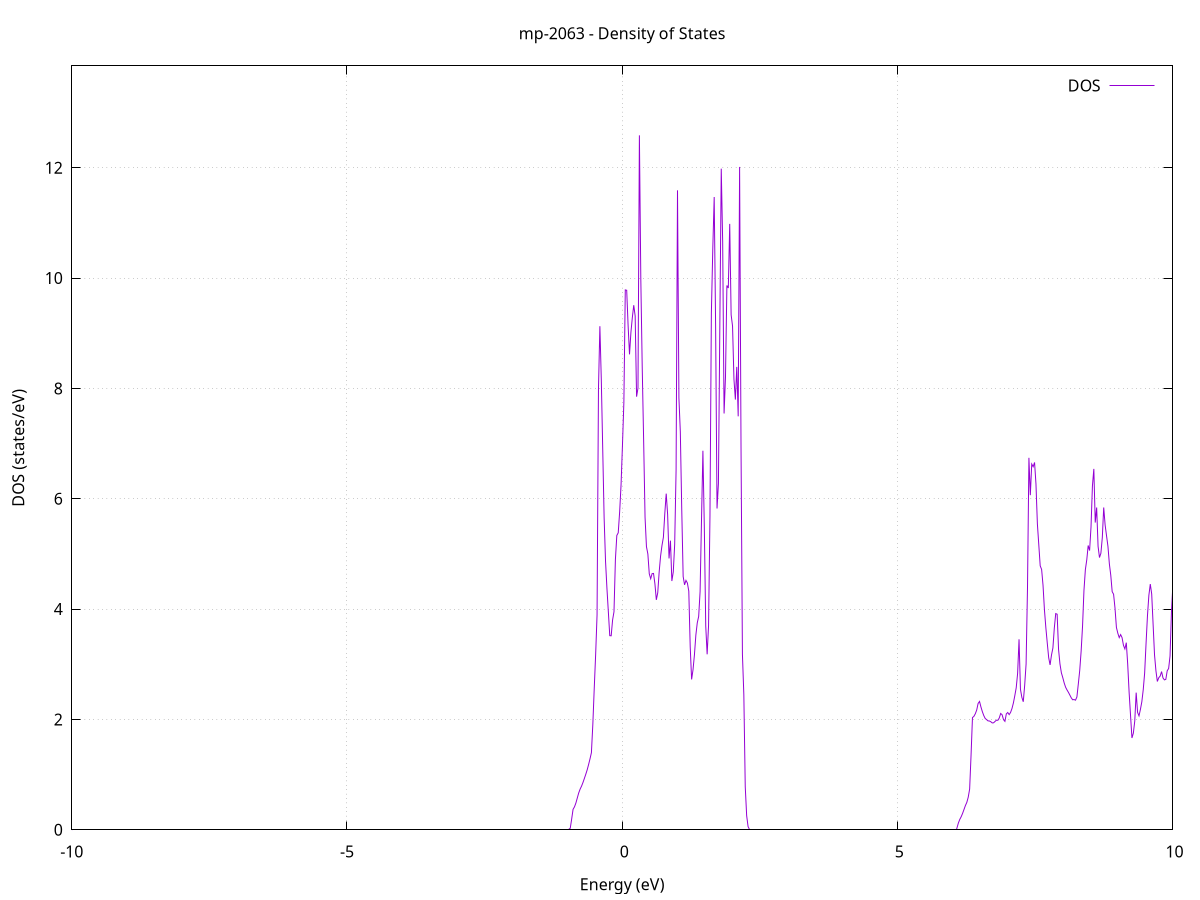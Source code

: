 set title 'mp-2063 - Density of States'
set xlabel 'Energy (eV)'
set ylabel 'DOS (states/eV)'
set grid
set xrange [-10:10]
set yrange [0:13.847]
set xzeroaxis lt -1
set terminal png size 800,600
set output 'mp-2063_dos_gnuplot.png'
plot '-' using 1:2 with lines title 'DOS'
-33.766500 0.000000
-33.740800 0.000000
-33.715200 0.000000
-33.689500 0.000000
-33.663900 0.000000
-33.638300 0.000000
-33.612600 0.000000
-33.587000 0.000000
-33.561300 0.000000
-33.535700 0.000000
-33.510000 0.000000
-33.484400 0.000000
-33.458800 0.000000
-33.433100 0.000000
-33.407500 0.000000
-33.381800 0.000000
-33.356200 0.000000
-33.330500 0.000000
-33.304900 0.000000
-33.279200 0.000000
-33.253600 0.000000
-33.228000 0.000000
-33.202300 0.000000
-33.176700 0.000000
-33.151000 0.000000
-33.125400 0.000000
-33.099700 0.000000
-33.074100 0.000000
-33.048500 0.000000
-33.022800 0.000000
-32.997200 0.000000
-32.971500 0.000000
-32.945900 0.000000
-32.920200 0.000000
-32.894600 0.000000
-32.869000 0.000000
-32.843300 0.000000
-32.817700 0.000000
-32.792000 0.000000
-32.766400 0.000000
-32.740700 0.000000
-32.715100 0.000000
-32.689500 0.000000
-32.663800 0.000000
-32.638200 0.000000
-32.612500 0.000000
-32.586900 0.000000
-32.561200 0.000000
-32.535600 0.000000
-32.509900 0.000000
-32.484300 0.000000
-32.458700 0.000000
-32.433000 0.000000
-32.407400 0.000000
-32.381700 0.000000
-32.356100 0.000000
-32.330400 0.000000
-32.304800 0.000000
-32.279200 0.000000
-32.253500 0.000000
-32.227900 0.000000
-32.202200 0.000000
-32.176600 0.000000
-32.150900 0.000000
-32.125300 0.000000
-32.099700 0.000000
-32.074000 0.000000
-32.048400 0.000000
-32.022700 0.000000
-31.997100 0.000000
-31.971400 0.000000
-31.945800 0.000000
-31.920200 0.000000
-31.894500 0.000000
-31.868900 0.000000
-31.843200 0.000000
-31.817600 0.000000
-31.791900 0.000000
-31.766300 0.000000
-31.740600 0.000000
-31.715000 0.000000
-31.689400 0.000000
-31.663700 0.000000
-31.638100 0.000000
-31.612400 0.000000
-31.586800 0.000000
-31.561100 0.000000
-31.535500 0.000000
-31.509900 0.000000
-31.484200 0.000000
-31.458600 0.000000
-31.432900 0.486900
-31.407300 4.851300
-31.381600 8.681900
-31.356000 11.823900
-31.330400 21.003500
-31.304700 44.644800
-31.279100 69.519200
-31.253400 0.000000
-31.227800 0.000000
-31.202100 0.000000
-31.176500 0.000000
-31.150900 0.000000
-31.125200 0.000000
-31.099600 0.000000
-31.073900 0.000000
-31.048300 0.000000
-31.022600 0.000000
-30.997000 0.000000
-30.971300 0.000000
-30.945700 0.000000
-30.920100 0.000000
-30.894400 0.000000
-30.868800 0.000000
-30.843100 0.000000
-30.817500 0.000000
-30.791800 0.000000
-30.766200 0.000000
-30.740600 0.000000
-30.714900 0.000000
-30.689300 0.000000
-30.663600 0.000000
-30.638000 0.000000
-30.612300 0.000000
-30.586700 0.000000
-30.561100 0.000000
-30.535400 0.000000
-30.509800 0.000000
-30.484100 0.000000
-30.458500 0.000000
-30.432800 0.000000
-30.407200 0.000000
-30.381600 0.000000
-30.355900 0.000000
-30.330300 0.000000
-30.304600 0.000000
-30.279000 0.000000
-30.253300 0.000000
-30.227700 0.000000
-30.202000 0.000000
-30.176400 0.000000
-30.150800 0.000000
-30.125100 0.000000
-30.099500 0.000000
-30.073800 0.000000
-30.048200 0.000000
-30.022500 0.000000
-29.996900 0.000000
-29.971300 0.000000
-29.945600 0.000000
-29.920000 0.000000
-29.894300 0.000000
-29.868700 0.000000
-29.843000 0.000000
-29.817400 0.000000
-29.791800 0.000000
-29.766100 0.000000
-29.740500 0.000000
-29.714800 0.000000
-29.689200 0.000000
-29.663500 0.000000
-29.637900 0.000000
-29.612300 0.000000
-29.586600 0.000000
-29.561000 0.000000
-29.535300 0.000000
-29.509700 0.000000
-29.484000 0.000000
-29.458400 0.000000
-29.432700 0.000000
-29.407100 0.000000
-29.381500 0.000000
-29.355800 0.000000
-29.330200 0.000000
-29.304500 0.000000
-29.278900 0.000000
-29.253200 0.000000
-29.227600 0.000000
-29.202000 0.000000
-29.176300 0.000000
-29.150700 0.000000
-29.125000 0.000000
-29.099400 0.000000
-29.073700 0.000000
-29.048100 0.000000
-29.022500 0.000000
-28.996800 0.000000
-28.971200 0.000000
-28.945500 0.000000
-28.919900 0.000000
-28.894200 0.000000
-28.868600 0.000000
-28.843000 0.000000
-28.817300 0.000000
-28.791700 0.000000
-28.766000 0.000000
-28.740400 0.000000
-28.714700 0.000000
-28.689100 0.000000
-28.663400 0.000000
-28.637800 0.000000
-28.612200 0.000000
-28.586500 0.000000
-28.560900 0.000000
-28.535200 0.000000
-28.509600 0.000000
-28.483900 0.000000
-28.458300 0.000000
-28.432700 0.000000
-28.407000 0.000000
-28.381400 0.000000
-28.355700 0.000000
-28.330100 0.000000
-28.304400 0.000000
-28.278800 0.000000
-28.253200 0.000000
-28.227500 0.000000
-28.201900 0.000000
-28.176200 0.000000
-28.150600 0.000000
-28.124900 0.000000
-28.099300 0.000000
-28.073700 0.000000
-28.048000 0.000000
-28.022400 0.000000
-27.996700 0.000000
-27.971100 0.000000
-27.945400 0.000000
-27.919800 0.000000
-27.894100 0.000000
-27.868500 0.000000
-27.842900 0.000000
-27.817200 0.000000
-27.791600 0.000000
-27.765900 0.000000
-27.740300 0.000000
-27.714600 0.000000
-27.689000 0.000000
-27.663400 0.000000
-27.637700 0.000000
-27.612100 0.000000
-27.586400 0.000000
-27.560800 0.000000
-27.535100 0.000000
-27.509500 0.000000
-27.483900 0.000000
-27.458200 0.000000
-27.432600 0.000000
-27.406900 0.000000
-27.381300 0.000000
-27.355600 0.000000
-27.330000 0.000000
-27.304400 0.000000
-27.278700 0.000000
-27.253100 0.000000
-27.227400 0.000000
-27.201800 0.000000
-27.176100 0.000000
-27.150500 0.000000
-27.124800 0.000000
-27.099200 0.000000
-27.073600 0.000000
-27.047900 0.000000
-27.022300 0.000000
-26.996600 0.000000
-26.971000 0.000000
-26.945300 0.000000
-26.919700 0.000000
-26.894100 0.000000
-26.868400 0.000000
-26.842800 0.000000
-26.817100 0.000000
-26.791500 0.000000
-26.765800 0.000000
-26.740200 0.000000
-26.714600 0.000000
-26.688900 0.000000
-26.663300 0.000000
-26.637600 0.000000
-26.612000 0.000000
-26.586300 0.000000
-26.560700 0.000000
-26.535100 0.000000
-26.509400 0.000000
-26.483800 0.000000
-26.458100 0.000000
-26.432500 0.000000
-26.406800 0.000000
-26.381200 0.000000
-26.355500 0.000000
-26.329900 0.000000
-26.304300 0.000000
-26.278600 0.000000
-26.253000 0.000000
-26.227300 0.000000
-26.201700 0.000000
-26.176000 0.000000
-26.150400 0.000000
-26.124800 0.000000
-26.099100 0.000000
-26.073500 0.000000
-26.047800 0.000000
-26.022200 0.000000
-25.996500 0.000000
-25.970900 0.000000
-25.945300 0.000000
-25.919600 0.000000
-25.894000 0.000000
-25.868300 0.000000
-25.842700 0.000000
-25.817000 0.000000
-25.791400 0.000000
-25.765800 0.000000
-25.740100 0.000000
-25.714500 0.000000
-25.688800 0.000000
-25.663200 0.000000
-25.637500 0.000000
-25.611900 0.000000
-25.586200 0.000000
-25.560600 0.000000
-25.535000 0.000000
-25.509300 0.000000
-25.483700 0.000000
-25.458000 0.000000
-25.432400 0.000000
-25.406700 0.000000
-25.381100 0.000000
-25.355500 0.000000
-25.329800 0.000000
-25.304200 0.000000
-25.278500 0.000000
-25.252900 0.000000
-25.227200 0.000000
-25.201600 0.000000
-25.176000 0.000000
-25.150300 0.000000
-25.124700 0.000000
-25.099000 0.000000
-25.073400 0.000000
-25.047700 0.000000
-25.022100 0.000000
-24.996500 0.000000
-24.970800 0.000000
-24.945200 0.000000
-24.919500 0.000000
-24.893900 0.000000
-24.868200 0.000000
-24.842600 0.000000
-24.816900 0.000000
-24.791300 0.000000
-24.765700 0.000000
-24.740000 0.000000
-24.714400 0.000000
-24.688700 0.000000
-24.663100 0.000000
-24.637400 0.000000
-24.611800 0.000000
-24.586200 0.000000
-24.560500 0.000000
-24.534900 0.000000
-24.509200 0.000000
-24.483600 0.000000
-24.457900 0.000000
-24.432300 0.000000
-24.406700 0.000000
-24.381000 0.000000
-24.355400 0.000000
-24.329700 0.000000
-24.304100 0.000000
-24.278400 0.000000
-24.252800 0.000000
-24.227200 0.000000
-24.201500 0.000000
-24.175900 0.000000
-24.150200 0.000000
-24.124600 0.000000
-24.098900 0.000000
-24.073300 0.000000
-24.047600 0.000000
-24.022000 0.000000
-23.996400 0.000000
-23.970700 0.000000
-23.945100 0.000000
-23.919400 0.000000
-23.893800 0.000000
-23.868100 0.000000
-23.842500 0.000000
-23.816900 0.000000
-23.791200 0.000000
-23.765600 0.000000
-23.739900 0.000000
-23.714300 0.000000
-23.688600 0.000000
-23.663000 0.000000
-23.637400 0.000000
-23.611700 0.000000
-23.586100 0.000000
-23.560400 0.000000
-23.534800 0.000000
-23.509100 0.000000
-23.483500 0.000000
-23.457900 0.000000
-23.432200 0.000000
-23.406600 0.000000
-23.380900 0.000000
-23.355300 0.000000
-23.329600 0.000000
-23.304000 0.000000
-23.278300 0.000000
-23.252700 0.000000
-23.227100 0.000000
-23.201400 0.000000
-23.175800 0.000000
-23.150100 0.000000
-23.124500 0.000000
-23.098800 0.000000
-23.073200 0.000000
-23.047600 0.000000
-23.021900 0.000000
-22.996300 0.000000
-22.970600 0.000000
-22.945000 0.000000
-22.919300 0.000000
-22.893700 0.000000
-22.868100 0.000000
-22.842400 0.000000
-22.816800 0.000000
-22.791100 0.000000
-22.765500 0.000000
-22.739800 0.000000
-22.714200 0.000000
-22.688600 0.000000
-22.662900 0.000000
-22.637300 0.000000
-22.611600 0.000000
-22.586000 0.000000
-22.560300 0.000000
-22.534700 0.000000
-22.509000 0.000000
-22.483400 0.000000
-22.457800 0.000000
-22.432100 0.000000
-22.406500 0.000000
-22.380800 0.000000
-22.355200 0.000000
-22.329500 0.000000
-22.303900 0.000000
-22.278300 0.000000
-22.252600 0.000000
-22.227000 0.000000
-22.201300 0.000000
-22.175700 0.000000
-22.150000 0.000000
-22.124400 0.000000
-22.098800 0.000000
-22.073100 0.000000
-22.047500 0.000000
-22.021800 0.000000
-21.996200 0.000000
-21.970500 0.000000
-21.944900 0.000000
-21.919300 0.000000
-21.893600 0.000000
-21.868000 0.000000
-21.842300 0.000000
-21.816700 0.000000
-21.791000 0.000000
-21.765400 0.000000
-21.739700 0.000000
-21.714100 0.000000
-21.688500 0.000000
-21.662800 0.000000
-21.637200 0.000000
-21.611500 0.000000
-21.585900 0.000000
-21.560200 0.000000
-21.534600 0.000000
-21.509000 0.000000
-21.483300 0.000000
-21.457700 0.000000
-21.432000 0.000000
-21.406400 0.000000
-21.380700 0.000000
-21.355100 0.000000
-21.329500 0.000000
-21.303800 0.000000
-21.278200 0.000000
-21.252500 0.000000
-21.226900 0.000000
-21.201200 0.000000
-21.175600 0.000000
-21.150000 0.000000
-21.124300 0.000000
-21.098700 0.000000
-21.073000 0.000000
-21.047400 0.000000
-21.021700 0.000000
-20.996100 0.000000
-20.970400 0.000000
-20.944800 0.000000
-20.919200 0.000000
-20.893500 0.000000
-20.867900 0.000000
-20.842200 0.000000
-20.816600 0.000000
-20.790900 0.000000
-20.765300 0.000000
-20.739700 0.000000
-20.714000 0.000000
-20.688400 0.000000
-20.662700 0.000000
-20.637100 0.000000
-20.611400 0.000000
-20.585800 0.000000
-20.560200 0.000000
-20.534500 0.000000
-20.508900 0.000000
-20.483200 0.000000
-20.457600 0.000000
-20.431900 0.000000
-20.406300 0.000000
-20.380700 0.000000
-20.355000 0.000000
-20.329400 0.000000
-20.303700 0.000000
-20.278100 0.000000
-20.252400 0.000000
-20.226800 0.000000
-20.201100 0.000000
-20.175500 0.000000
-20.149900 0.000000
-20.124200 0.000000
-20.098600 0.000000
-20.072900 0.000000
-20.047300 0.000000
-20.021600 0.000000
-19.996000 0.000000
-19.970400 0.000000
-19.944700 0.000000
-19.919100 0.000000
-19.893400 0.000000
-19.867800 0.000000
-19.842100 0.000000
-19.816500 0.000000
-19.790900 0.000000
-19.765200 0.000000
-19.739600 0.000000
-19.713900 0.000000
-19.688300 0.000000
-19.662600 0.000000
-19.637000 0.000000
-19.611400 0.000000
-19.585700 0.000000
-19.560100 0.000000
-19.534400 0.000000
-19.508800 0.000000
-19.483100 0.000000
-19.457500 0.000000
-19.431800 0.000000
-19.406200 0.000000
-19.380600 0.000000
-19.354900 0.000000
-19.329300 0.000000
-19.303600 0.000000
-19.278000 0.000000
-19.252300 0.000000
-19.226700 0.000000
-19.201100 0.000000
-19.175400 0.000000
-19.149800 0.000000
-19.124100 0.000000
-19.098500 0.000000
-19.072800 0.000000
-19.047200 0.000000
-19.021600 0.000000
-18.995900 0.000000
-18.970300 0.000000
-18.944600 0.000000
-18.919000 0.000000
-18.893300 0.000000
-18.867700 0.000000
-18.842000 0.000000
-18.816400 0.000000
-18.790800 0.000000
-18.765100 0.000000
-18.739500 0.000000
-18.713800 0.000000
-18.688200 0.000000
-18.662500 0.000000
-18.636900 0.000000
-18.611300 0.000000
-18.585600 0.000000
-18.560000 0.000000
-18.534300 0.000000
-18.508700 0.000000
-18.483000 0.000000
-18.457400 0.000000
-18.431800 0.000000
-18.406100 0.000000
-18.380500 0.000000
-18.354800 0.000000
-18.329200 0.000000
-18.303500 0.000000
-18.277900 0.000000
-18.252300 0.000000
-18.226600 0.000000
-18.201000 0.000000
-18.175300 0.000000
-18.149700 0.000000
-18.124000 0.000000
-18.098400 0.000000
-18.072700 0.000000
-18.047100 0.000000
-18.021500 0.000000
-17.995800 0.000000
-17.970200 0.000000
-17.944500 0.000000
-17.918900 0.000000
-17.893200 0.000000
-17.867600 0.000000
-17.842000 0.000000
-17.816300 0.000000
-17.790700 0.000000
-17.765000 0.000000
-17.739400 0.000000
-17.713700 0.000000
-17.688100 0.000000
-17.662500 0.000000
-17.636800 0.000000
-17.611200 0.000000
-17.585500 0.000000
-17.559900 0.000000
-17.534200 0.000000
-17.508600 0.000000
-17.483000 0.000000
-17.457300 0.000000
-17.431700 0.000000
-17.406000 0.000000
-17.380400 0.000000
-17.354700 0.000000
-17.329100 0.000000
-17.303400 0.000000
-17.277800 0.000000
-17.252200 0.000000
-17.226500 0.000000
-17.200900 0.000000
-17.175200 0.000000
-17.149600 0.000000
-17.123900 0.000000
-17.098300 0.000000
-17.072700 0.000000
-17.047000 0.000000
-17.021400 0.000000
-16.995700 0.000000
-16.970100 0.000000
-16.944400 0.000000
-16.918800 0.000000
-16.893200 0.000000
-16.867500 0.000000
-16.841900 0.000000
-16.816200 0.000000
-16.790600 0.000000
-16.764900 0.000000
-16.739300 0.000000
-16.713700 0.000000
-16.688000 0.000000
-16.662400 0.000000
-16.636700 0.000000
-16.611100 0.000000
-16.585400 0.000000
-16.559800 0.000000
-16.534100 0.000000
-16.508500 0.000000
-16.482900 0.000000
-16.457200 0.000000
-16.431600 0.000000
-16.405900 0.000000
-16.380300 0.000000
-16.354600 0.000000
-16.329000 0.000000
-16.303400 0.000000
-16.277700 0.000000
-16.252100 0.000000
-16.226400 0.000000
-16.200800 0.000000
-16.175100 0.000000
-16.149500 0.000000
-16.123900 0.000000
-16.098200 0.000000
-16.072600 0.000000
-16.046900 0.000000
-16.021300 0.000000
-15.995600 0.000000
-15.970000 0.000000
-15.944400 0.259000
-15.918700 1.341300
-15.893100 2.118700
-15.867400 2.818100
-15.841800 3.795800
-15.816100 6.070700
-15.790500 6.046400
-15.764800 6.089100
-15.739200 7.880900
-15.713600 8.425100
-15.687900 6.385700
-15.662300 10.631800
-15.636600 10.545200
-15.611000 7.378900
-15.585300 6.404400
-15.559700 5.885400
-15.534100 5.477400
-15.508400 7.513400
-15.482800 4.755500
-15.457100 3.552000
-15.431500 3.018400
-15.405800 2.567000
-15.380200 2.236600
-15.354600 1.970200
-15.328900 1.706100
-15.303300 1.474400
-15.277600 1.234100
-15.252000 1.166800
-15.226300 1.109500
-15.200700 1.069100
-15.175100 1.025800
-15.149400 0.971400
-15.123800 0.928000
-15.098100 0.889000
-15.072500 0.852100
-15.046800 0.816300
-15.021200 0.782300
-14.995500 0.757200
-14.969900 0.737900
-14.944300 0.717500
-14.918600 0.691200
-14.893000 0.661900
-14.867300 0.637500
-14.841700 0.614900
-14.816000 0.593500
-14.790400 0.571900
-14.764800 0.549900
-14.739100 0.533300
-14.713500 0.521700
-14.687800 0.509900
-14.662200 0.497600
-14.636500 0.484600
-14.610900 0.470800
-14.585300 0.457000
-14.559600 0.442400
-14.534000 0.427700
-14.508300 0.413500
-14.482700 0.399100
-14.457000 0.383700
-14.431400 0.718900
-14.405800 0.974700
-14.380100 1.265700
-14.354500 2.363000
-14.328800 3.663000
-14.303200 3.928400
-14.277500 3.868200
-14.251900 3.625700
-14.226200 3.457900
-14.200600 3.389200
-14.175000 3.360100
-14.149300 3.303600
-14.123700 3.223400
-14.098000 3.145300
-14.072400 3.089300
-14.046700 3.078800
-14.021100 3.081800
-13.995500 3.116800
-13.969800 3.214100
-13.944200 3.454900
-13.918500 4.243400
-13.892900 3.126900
-13.867200 2.811500
-13.841600 2.500800
-13.816000 2.140200
-13.790300 1.732900
-13.764700 1.482500
-13.739000 1.290200
-13.713400 2.051600
-13.687700 3.638600
-13.662100 5.678400
-13.636500 6.179600
-13.610800 7.488100
-13.585200 6.542500
-13.559500 5.991500
-13.533900 8.458100
-13.508200 10.244800
-13.482600 12.393500
-13.456900 14.997800
-13.431300 14.963400
-13.405700 15.416300
-13.380000 14.653700
-13.354400 25.458900
-13.328700 19.035500
-13.303100 16.173600
-13.277400 14.397300
-13.251800 10.940800
-13.226200 9.487600
-13.200500 8.123800
-13.174900 5.922300
-13.149200 3.310600
-13.123600 0.032400
-13.097900 0.056800
-13.072300 0.081600
-13.046700 0.106600
-13.021000 0.131900
-12.995400 0.157500
-12.969700 0.183400
-12.944100 0.208800
-12.918400 0.284100
-12.892800 0.371500
-12.867200 0.469500
-12.841500 0.586800
-12.815900 0.689600
-12.790200 0.796000
-12.764600 0.883400
-12.738900 0.961400
-12.713300 1.051000
-12.687600 1.138000
-12.662000 1.230100
-12.636400 1.389800
-12.610700 1.576000
-12.585100 1.798400
-12.559400 2.060000
-12.533800 2.345600
-12.508100 2.593700
-12.482500 2.832200
-12.456900 2.832100
-12.431200 2.975500
-12.405600 3.166200
-12.379900 3.340800
-12.354300 3.312500
-12.328600 3.234400
-12.303000 3.237700
-12.277400 3.144100
-12.251700 3.127400
-12.226100 3.114100
-12.200400 3.147200
-12.174800 3.206300
-12.149100 3.329800
-12.123500 3.416400
-12.097900 3.499700
-12.072200 3.809500
-12.046600 4.782400
-12.020900 2.897000
-11.995300 1.729600
-11.969600 1.269800
-11.944000 1.079400
-11.918300 1.139400
-11.892700 1.030600
-11.867100 0.949300
-11.841400 0.948200
-11.815800 0.973400
-11.790100 1.000400
-11.764500 1.019400
-11.738800 1.039400
-11.713200 1.059100
-11.687600 1.096700
-11.661900 1.143200
-11.636300 1.222100
-11.610600 1.330400
-11.585000 1.457300
-11.559300 1.604200
-11.533700 1.794000
-11.508100 2.010000
-11.482400 2.272400
-11.456800 2.674000
-11.431100 3.354100
-11.405500 4.186000
-11.379800 5.010200
-11.354200 5.808000
-11.328600 5.422900
-11.302900 5.005100
-11.277300 4.877400
-11.251600 4.592300
-11.226000 4.755300
-11.200300 4.852100
-11.174700 5.002000
-11.149000 5.109800
-11.123400 5.653700
-11.097800 5.810300
-11.072100 5.527800
-11.046500 4.587200
-11.020800 4.665700
-10.995200 4.997300
-10.969500 5.574000
-10.943900 6.689100
-10.918300 5.219700
-10.892600 2.837800
-10.867000 2.287200
-10.841300 1.965900
-10.815700 1.690200
-10.790000 1.462600
-10.764400 1.229400
-10.738800 1.003700
-10.713100 0.739000
-10.687500 0.573800
-10.661800 0.051100
-10.636200 0.000000
-10.610500 0.000000
-10.584900 0.000000
-10.559300 0.000000
-10.533600 0.000000
-10.508000 0.000000
-10.482300 0.000000
-10.456700 0.000000
-10.431000 0.000000
-10.405400 0.000000
-10.379700 0.000000
-10.354100 0.000000
-10.328500 0.000000
-10.302800 0.000000
-10.277200 0.000000
-10.251500 0.000000
-10.225900 0.000000
-10.200200 0.000000
-10.174600 0.000000
-10.149000 0.000000
-10.123300 0.000000
-10.097700 0.000000
-10.072000 0.000000
-10.046400 0.000000
-10.020700 0.000000
-9.995100 0.000000
-9.969500 0.000000
-9.943800 0.000000
-9.918200 0.000000
-9.892500 0.000000
-9.866900 0.000000
-9.841200 0.000000
-9.815600 0.000000
-9.790000 0.000000
-9.764300 0.000000
-9.738700 0.000000
-9.713000 0.000000
-9.687400 0.000000
-9.661700 0.000000
-9.636100 0.000000
-9.610400 0.000000
-9.584800 0.000000
-9.559200 0.000000
-9.533500 0.000000
-9.507900 0.000000
-9.482200 0.000000
-9.456600 0.000000
-9.430900 0.000000
-9.405300 0.000000
-9.379700 0.000000
-9.354000 0.000000
-9.328400 0.000000
-9.302700 0.000000
-9.277100 0.000000
-9.251400 0.000000
-9.225800 0.000000
-9.200200 0.000000
-9.174500 0.000000
-9.148900 0.000000
-9.123200 0.000000
-9.097600 0.000000
-9.071900 0.000000
-9.046300 0.000000
-9.020700 0.000000
-8.995000 0.000000
-8.969400 0.000000
-8.943700 0.000000
-8.918100 0.000000
-8.892400 0.000000
-8.866800 0.000000
-8.841100 0.000000
-8.815500 0.000000
-8.789900 0.000000
-8.764200 0.000000
-8.738600 0.000000
-8.712900 0.000000
-8.687300 0.000000
-8.661600 0.000000
-8.636000 0.000000
-8.610400 0.000000
-8.584700 0.000000
-8.559100 0.000000
-8.533400 0.000000
-8.507800 0.000000
-8.482100 0.000000
-8.456500 0.000000
-8.430900 0.000000
-8.405200 0.000000
-8.379600 0.000000
-8.353900 0.000000
-8.328300 0.000000
-8.302600 0.000000
-8.277000 0.000000
-8.251400 0.000000
-8.225700 0.000000
-8.200100 0.000000
-8.174400 0.000000
-8.148800 0.000000
-8.123100 0.000000
-8.097500 0.000000
-8.071800 0.000000
-8.046200 0.000000
-8.020600 0.000000
-7.994900 0.000000
-7.969300 0.000000
-7.943600 0.000000
-7.918000 0.000000
-7.892300 0.000000
-7.866700 0.000000
-7.841100 0.000000
-7.815400 0.000000
-7.789800 0.000000
-7.764100 0.000000
-7.738500 0.000000
-7.712800 0.000000
-7.687200 0.000000
-7.661600 0.000000
-7.635900 0.000000
-7.610300 0.000000
-7.584600 0.000000
-7.559000 0.000000
-7.533300 0.000000
-7.507700 0.000000
-7.482100 0.000000
-7.456400 0.000000
-7.430800 0.000000
-7.405100 0.000000
-7.379500 0.000000
-7.353800 0.000000
-7.328200 0.000000
-7.302500 0.000000
-7.276900 0.000000
-7.251300 0.000000
-7.225600 0.000000
-7.200000 0.000000
-7.174300 0.000000
-7.148700 0.000000
-7.123000 0.000000
-7.097400 0.000000
-7.071800 0.000000
-7.046100 0.000000
-7.020500 0.000000
-6.994800 0.000000
-6.969200 0.000000
-6.943500 0.000000
-6.917900 0.000000
-6.892300 0.000000
-6.866600 0.000000
-6.841000 0.000000
-6.815300 0.000000
-6.789700 0.000000
-6.764000 0.000000
-6.738400 0.000000
-6.712800 0.000000
-6.687100 0.000000
-6.661500 0.000000
-6.635800 0.000000
-6.610200 0.000000
-6.584500 0.000000
-6.558900 0.000000
-6.533200 0.000000
-6.507600 0.000000
-6.482000 0.000000
-6.456300 0.000000
-6.430700 0.000000
-6.405000 0.000000
-6.379400 0.000000
-6.353700 0.000000
-6.328100 0.000000
-6.302500 0.000000
-6.276800 0.000000
-6.251200 0.000000
-6.225500 0.000000
-6.199900 0.000000
-6.174200 0.000000
-6.148600 0.000000
-6.123000 0.000000
-6.097300 0.000000
-6.071700 0.000000
-6.046000 0.000000
-6.020400 0.000000
-5.994700 0.000000
-5.969100 0.000000
-5.943500 0.000000
-5.917800 0.000000
-5.892200 0.000000
-5.866500 0.000000
-5.840900 0.000000
-5.815200 0.000000
-5.789600 0.000000
-5.763900 0.000000
-5.738300 0.000000
-5.712700 0.000000
-5.687000 0.000000
-5.661400 0.000000
-5.635700 0.000000
-5.610100 0.000000
-5.584400 0.000000
-5.558800 0.000000
-5.533200 0.000000
-5.507500 0.000000
-5.481900 0.000000
-5.456200 0.000000
-5.430600 0.000000
-5.404900 0.000000
-5.379300 0.000000
-5.353700 0.000000
-5.328000 0.000000
-5.302400 0.000000
-5.276700 0.000000
-5.251100 0.000000
-5.225400 0.000000
-5.199800 0.000000
-5.174200 0.000000
-5.148500 0.000000
-5.122900 0.000000
-5.097200 0.000000
-5.071600 0.000000
-5.045900 0.000000
-5.020300 0.000000
-4.994600 0.000000
-4.969000 0.000000
-4.943400 0.000000
-4.917700 0.000000
-4.892100 0.000000
-4.866400 0.000000
-4.840800 0.000000
-4.815100 0.000000
-4.789500 0.000000
-4.763900 0.000000
-4.738200 0.000000
-4.712600 0.000000
-4.686900 0.000000
-4.661300 0.000000
-4.635600 0.000000
-4.610000 0.000000
-4.584400 0.000000
-4.558700 0.000000
-4.533100 0.000000
-4.507400 0.000000
-4.481800 0.000000
-4.456100 0.000000
-4.430500 0.000000
-4.404900 0.000000
-4.379200 0.000000
-4.353600 0.000000
-4.327900 0.000000
-4.302300 0.000000
-4.276600 0.000000
-4.251000 0.000000
-4.225300 0.000000
-4.199700 0.000000
-4.174100 0.000000
-4.148400 0.000000
-4.122800 0.000000
-4.097100 0.000000
-4.071500 0.000000
-4.045800 0.000000
-4.020200 0.000000
-3.994600 0.000000
-3.968900 0.000000
-3.943300 0.000000
-3.917600 0.000000
-3.892000 0.000000
-3.866300 0.000000
-3.840700 0.000000
-3.815100 0.000000
-3.789400 0.000000
-3.763800 0.000000
-3.738100 0.000000
-3.712500 0.000000
-3.686800 0.000000
-3.661200 0.000000
-3.635600 0.000000
-3.609900 0.000000
-3.584300 0.000000
-3.558600 0.000000
-3.533000 0.000000
-3.507300 0.000000
-3.481700 0.000000
-3.456000 0.000000
-3.430400 0.000000
-3.404800 0.000000
-3.379100 0.000000
-3.353500 0.000000
-3.327800 0.000000
-3.302200 0.000000
-3.276500 0.000000
-3.250900 0.000000
-3.225300 0.000000
-3.199600 0.000000
-3.174000 0.000000
-3.148300 0.000000
-3.122700 0.000000
-3.097000 0.000000
-3.071400 0.000000
-3.045800 0.000000
-3.020100 0.000000
-2.994500 0.000000
-2.968800 0.000000
-2.943200 0.000000
-2.917500 0.000000
-2.891900 0.000000
-2.866300 0.000000
-2.840600 0.000000
-2.815000 0.000000
-2.789300 0.000000
-2.763700 0.000000
-2.738000 0.000000
-2.712400 0.000000
-2.686700 0.000000
-2.661100 0.000000
-2.635500 0.000000
-2.609800 0.000000
-2.584200 0.000000
-2.558500 0.000000
-2.532900 0.000000
-2.507200 0.000000
-2.481600 0.000000
-2.456000 0.000000
-2.430300 0.000000
-2.404700 0.000000
-2.379000 0.000000
-2.353400 0.000000
-2.327700 0.000000
-2.302100 0.000000
-2.276500 0.000000
-2.250800 0.000000
-2.225200 0.000000
-2.199500 0.000000
-2.173900 0.000000
-2.148200 0.000000
-2.122600 0.000000
-2.097000 0.000000
-2.071300 0.000000
-2.045700 0.000000
-2.020000 0.000000
-1.994400 0.000000
-1.968700 0.000000
-1.943100 0.000000
-1.917400 0.000000
-1.891800 0.000000
-1.866200 0.000000
-1.840500 0.000000
-1.814900 0.000000
-1.789200 0.000000
-1.763600 0.000000
-1.737900 0.000000
-1.712300 0.000000
-1.686700 0.000000
-1.661000 0.000000
-1.635400 0.000000
-1.609700 0.000000
-1.584100 0.000000
-1.558400 0.000000
-1.532800 0.000000
-1.507200 0.000000
-1.481500 0.000000
-1.455900 0.000000
-1.430200 0.000000
-1.404600 0.000000
-1.378900 0.000000
-1.353300 0.000000
-1.327700 0.000000
-1.302000 0.000000
-1.276400 0.000000
-1.250700 0.000000
-1.225100 0.000000
-1.199400 0.000000
-1.173800 0.000000
-1.148100 0.000000
-1.122500 0.000000
-1.096900 0.000000
-1.071200 0.000000
-1.045600 0.000000
-1.019900 0.000000
-0.994300 0.000000
-0.968600 0.000000
-0.943000 0.028300
-0.917400 0.193400
-0.891700 0.370700
-0.866100 0.415400
-0.840400 0.485000
-0.814800 0.576900
-0.789100 0.667900
-0.763500 0.737300
-0.737900 0.790300
-0.712200 0.855800
-0.686600 0.929800
-0.660900 1.005600
-0.635300 1.086100
-0.609600 1.182100
-0.584000 1.285600
-0.558400 1.397600
-0.532700 1.908600
-0.507100 2.561500
-0.481400 3.178600
-0.455800 3.895200
-0.430100 7.990100
-0.404500 9.128000
-0.378800 8.162100
-0.353200 6.916500
-0.327600 5.663100
-0.301900 4.870800
-0.276300 4.376200
-0.250600 3.948900
-0.225000 3.518600
-0.199300 3.516300
-0.173700 3.802400
-0.148100 3.952400
-0.122400 4.900800
-0.096800 5.335700
-0.071100 5.383100
-0.045500 5.760900
-0.019800 6.253800
0.005800 6.971500
0.031400 7.747000
0.057100 9.786200
0.082700 9.779500
0.108400 9.138100
0.134000 8.617200
0.159700 9.019200
0.185300 9.286000
0.210900 9.508900
0.236600 9.312800
0.262200 7.850800
0.287900 8.007500
0.313500 12.588500
0.339200 9.987300
0.364800 8.387600
0.390500 7.058100
0.416100 5.665800
0.441700 5.132300
0.467400 4.998800
0.493000 4.639400
0.518700 4.550200
0.544300 4.643100
0.570000 4.646500
0.595600 4.456900
0.621200 4.167700
0.646900 4.297200
0.672500 4.671000
0.698200 4.959700
0.723800 5.152700
0.749500 5.301800
0.775100 5.734100
0.800700 6.092700
0.826400 5.714800
0.852000 4.918500
0.877700 5.241100
0.903300 4.509200
0.929000 4.673100
0.954600 5.173200
0.980200 6.522700
1.005900 11.591500
1.031500 7.830300
1.057200 7.213900
1.082800 5.813600
1.108500 4.592000
1.134100 4.440000
1.159800 4.520300
1.185400 4.473100
1.211000 4.325500
1.236700 3.318800
1.262300 2.725200
1.288000 2.902800
1.313600 3.172000
1.339300 3.528500
1.364900 3.750500
1.390500 3.868100
1.416200 4.317400
1.441800 5.601500
1.467500 6.870600
1.493100 5.489900
1.518800 3.695200
1.544400 3.180800
1.570000 3.702300
1.595700 5.684900
1.621300 9.365300
1.647000 10.531200
1.672600 11.469700
1.698300 9.134900
1.723900 5.823800
1.749500 6.277500
1.775200 9.156100
1.800800 11.983700
1.826500 10.661900
1.852100 7.545900
1.877800 8.207100
1.903400 9.866400
1.929100 9.820500
1.954700 10.983200
1.980300 9.336000
2.006000 9.128600
2.031600 8.167300
2.057300 7.798200
2.082900 8.390400
2.108600 7.494900
2.134200 12.015000
2.159800 6.967200
2.185500 3.182600
2.211100 2.450400
2.236800 0.779600
2.262400 0.255900
2.288100 0.058100
2.313700 0.000000
2.339300 0.000000
2.365000 0.000000
2.390600 0.000000
2.416300 0.000000
2.441900 0.000000
2.467600 0.000000
2.493200 0.000000
2.518900 0.000000
2.544500 0.000000
2.570100 0.000000
2.595800 0.000000
2.621400 0.000000
2.647100 0.000000
2.672700 0.000000
2.698400 0.000000
2.724000 0.000000
2.749600 0.000000
2.775300 0.000000
2.800900 0.000000
2.826600 0.000000
2.852200 0.000000
2.877900 0.000000
2.903500 0.000000
2.929100 0.000000
2.954800 0.000000
2.980400 0.000000
3.006100 0.000000
3.031700 0.000000
3.057400 0.000000
3.083000 0.000000
3.108600 0.000000
3.134300 0.000000
3.159900 0.000000
3.185600 0.000000
3.211200 0.000000
3.236900 0.000000
3.262500 0.000000
3.288200 0.000000
3.313800 0.000000
3.339400 0.000000
3.365100 0.000000
3.390700 0.000000
3.416400 0.000000
3.442000 0.000000
3.467700 0.000000
3.493300 0.000000
3.518900 0.000000
3.544600 0.000000
3.570200 0.000000
3.595900 0.000000
3.621500 0.000000
3.647200 0.000000
3.672800 0.000000
3.698400 0.000000
3.724100 0.000000
3.749700 0.000000
3.775400 0.000000
3.801000 0.000000
3.826700 0.000000
3.852300 0.000000
3.877900 0.000000
3.903600 0.000000
3.929200 0.000000
3.954900 0.000000
3.980500 0.000000
4.006200 0.000000
4.031800 0.000000
4.057500 0.000000
4.083100 0.000000
4.108700 0.000000
4.134400 0.000000
4.160000 0.000000
4.185700 0.000000
4.211300 0.000000
4.237000 0.000000
4.262600 0.000000
4.288200 0.000000
4.313900 0.000000
4.339500 0.000000
4.365200 0.000000
4.390800 0.000000
4.416500 0.000000
4.442100 0.000000
4.467700 0.000000
4.493400 0.000000
4.519000 0.000000
4.544700 0.000000
4.570300 0.000000
4.596000 0.000000
4.621600 0.000000
4.647200 0.000000
4.672900 0.000000
4.698500 0.000000
4.724200 0.000000
4.749800 0.000000
4.775500 0.000000
4.801100 0.000000
4.826800 0.000000
4.852400 0.000000
4.878000 0.000000
4.903700 0.000000
4.929300 0.000000
4.955000 0.000000
4.980600 0.000000
5.006300 0.000000
5.031900 0.000000
5.057500 0.000000
5.083200 0.000000
5.108800 0.000000
5.134500 0.000000
5.160100 0.000000
5.185800 0.000000
5.211400 0.000000
5.237000 0.000000
5.262700 0.000000
5.288300 0.000000
5.314000 0.000000
5.339600 0.000000
5.365300 0.000000
5.390900 0.000000
5.416500 0.000000
5.442200 0.000000
5.467800 0.000000
5.493500 0.000000
5.519100 0.000000
5.544800 0.000000
5.570400 0.000000
5.596100 0.000000
5.621700 0.000000
5.647300 0.000000
5.673000 0.000000
5.698600 0.000000
5.724300 0.000000
5.749900 0.000000
5.775600 0.000000
5.801200 0.000000
5.826800 0.000000
5.852500 0.000000
5.878100 0.000000
5.903800 0.000000
5.929400 0.000000
5.955100 0.000000
5.980700 0.000000
6.006300 0.000000
6.032000 0.000000
6.057600 0.000000
6.083300 0.000000
6.108900 0.120900
6.134600 0.187600
6.160200 0.236100
6.185800 0.296700
6.211500 0.368100
6.237100 0.439200
6.262800 0.496400
6.288400 0.590300
6.314100 0.738400
6.339700 1.351300
6.365400 2.033500
6.391000 2.055600
6.416600 2.102300
6.442300 2.170000
6.467900 2.290000
6.493600 2.326200
6.519200 2.226600
6.544900 2.141400
6.570500 2.071300
6.596100 2.018900
6.621800 1.996900
6.647400 1.974200
6.673100 1.972000
6.698700 1.958200
6.724400 1.936700
6.750000 1.939600
6.775600 1.964300
6.801300 1.986800
6.826900 1.984700
6.852600 2.027200
6.878200 2.108600
6.903900 2.085100
6.929500 1.996200
6.955100 1.965300
6.980800 2.101600
7.006400 2.125900
7.032100 2.087300
7.057700 2.127000
7.083400 2.198200
7.109000 2.298300
7.134700 2.430500
7.160300 2.573600
7.185900 2.835900
7.211600 3.452400
7.237200 2.546400
7.262900 2.400200
7.288500 2.320500
7.314200 2.618700
7.339800 3.005000
7.365400 4.390200
7.391100 6.742100
7.416700 6.064700
7.442400 6.629100
7.468000 6.581100
7.493700 6.658500
7.519300 6.266800
7.544900 5.546300
7.570600 5.165300
7.596200 4.783900
7.621900 4.720000
7.647500 4.432200
7.673200 3.986400
7.698800 3.662700
7.724400 3.387100
7.750100 3.120600
7.775700 2.988000
7.801400 3.167600
7.827000 3.296100
7.852700 3.658500
7.878300 3.918900
7.904000 3.907400
7.929600 3.269300
7.955200 3.006300
7.980900 2.845300
8.006500 2.757700
8.032200 2.660500
8.057800 2.584000
8.083500 2.534400
8.109100 2.491200
8.134700 2.442100
8.160400 2.392000
8.186000 2.356700
8.211700 2.360600
8.237300 2.349000
8.263000 2.407200
8.288600 2.642600
8.314200 2.886600
8.339900 3.235800
8.365500 3.689800
8.391200 4.337100
8.416800 4.714600
8.442500 4.895600
8.468100 5.153300
8.493700 5.061500
8.519400 5.487900
8.545000 6.231800
8.570700 6.541300
8.596300 5.568800
8.622000 5.842000
8.647600 5.138600
8.673300 4.934600
8.698900 5.012700
8.724500 5.294500
8.750200 5.841900
8.775800 5.525000
8.801500 5.329700
8.827100 5.137600
8.852800 4.820500
8.878400 4.614700
8.904000 4.316400
8.929700 4.269300
8.955300 4.017400
8.981000 3.667600
9.006600 3.562600
9.032300 3.483500
9.057900 3.538100
9.083500 3.482800
9.109200 3.343500
9.134800 3.278100
9.160500 3.391700
9.186100 3.002000
9.211800 2.491400
9.237400 2.076500
9.263000 1.664000
9.288700 1.751200
9.314300 1.970400
9.340000 2.486400
9.365600 2.128000
9.391300 2.064700
9.416900 2.180900
9.442600 2.319300
9.468200 2.537100
9.493800 2.839300
9.519500 3.377000
9.545100 3.879500
9.570800 4.250700
9.596400 4.453500
9.622100 4.273700
9.647700 3.723500
9.673300 3.171900
9.699000 2.882200
9.724600 2.688500
9.750300 2.756200
9.775900 2.785700
9.801600 2.867400
9.827200 2.752400
9.852800 2.717200
9.878500 2.726000
9.904100 2.882300
9.929800 2.923600
9.955400 3.149900
9.981100 3.951500
10.006700 4.433600
10.032300 4.820100
10.058000 4.995300
10.083600 5.102600
10.109300 5.127500
10.134900 4.998700
10.160600 5.029400
10.186200 5.081800
10.211900 4.524800
10.237500 3.541500
10.263100 2.967100
10.288800 2.402300
10.314400 2.009100
10.340100 1.677600
10.365700 1.479100
10.391400 1.238400
10.417000 1.180800
10.442600 1.358000
10.468300 1.616700
10.493900 1.962300
10.519600 2.167900
10.545200 2.574800
10.570900 3.689600
10.596500 4.265400
10.622100 4.980700
10.647800 5.162200
10.673400 5.858500
10.699100 5.968700
10.724700 6.011500
10.750400 6.583400
10.776000 7.096100
10.801600 5.785200
10.827300 3.793900
10.852900 3.879700
10.878600 4.991900
10.904200 5.753200
10.929900 6.236900
10.955500 6.346000
10.981200 6.339800
11.006800 6.115700
11.032400 6.035800
11.058100 6.753600
11.083700 5.806200
11.109400 5.420900
11.135000 5.327600
11.160700 5.048900
11.186300 4.393200
11.211900 3.967500
11.237600 3.854900
11.263200 3.424000
11.288900 3.010100
11.314500 2.854200
11.340200 2.469300
11.365800 2.466300
11.391400 2.689700
11.417100 3.116300
11.442700 3.702200
11.468400 3.911000
11.494000 4.623200
11.519700 4.951800
11.545300 5.177500
11.570900 5.315400
11.596600 5.992300
11.622200 5.436600
11.647900 4.776500
11.673500 4.336100
11.699200 4.032400
11.724800 4.181400
11.750500 3.016200
11.776100 1.947600
11.801700 1.056500
11.827400 0.485500
11.853000 0.332800
11.878700 0.607400
11.904300 1.670600
11.930000 2.536700
11.955600 2.805000
11.981200 2.790500
12.006900 2.627400
12.032500 2.782300
12.058200 2.841200
12.083800 2.920000
12.109500 3.014200
12.135100 3.142800
12.160700 3.065400
12.186400 3.146300
12.212000 2.747700
12.237700 2.778800
12.263300 2.688000
12.289000 2.320500
12.314600 2.114100
12.340200 2.315000
12.365900 2.384500
12.391500 2.093800
12.417200 1.727600
12.442800 1.296200
12.468500 1.218300
12.494100 1.174700
12.519800 1.142100
12.545400 1.121400
12.571000 1.105900
12.596700 1.095400
12.622300 1.088700
12.648000 1.086500
12.673600 1.086800
12.699300 1.086200
12.724900 1.088000
12.750500 1.091300
12.776200 1.095500
12.801800 1.100400
12.827500 1.104300
12.853100 1.107000
12.878800 1.108400
12.904400 1.107300
12.930000 1.106600
12.955700 1.109200
12.981300 1.115600
13.007000 1.139100
13.032600 1.150400
13.058300 1.153200
13.083900 1.156900
13.109500 1.159900
13.135200 1.204100
13.160800 1.214300
13.186500 1.110600
13.212100 1.057500
13.237800 1.038500
13.263400 1.023800
13.289100 1.012900
13.314700 1.005100
13.340300 1.000200
13.366000 1.002300
13.391600 1.021700
13.417300 1.037400
13.442900 1.045800
13.468600 1.012800
13.494200 0.989000
13.519800 0.997500
13.545500 1.005800
13.571100 1.002300
13.596800 0.996900
13.622400 0.989700
13.648100 0.981100
13.673700 0.971200
13.699300 0.960700
13.725000 0.953500
13.750600 0.953400
13.776300 0.966100
13.801900 0.944100
13.827600 0.926500
13.853200 0.910200
13.878800 0.895400
13.904500 0.875900
13.930100 0.869500
13.955800 0.870300
13.981400 0.873100
14.007100 0.878300
14.032700 0.884000
14.058400 0.893200
14.084000 0.909900
14.109600 0.918000
14.135300 0.929100
14.160900 0.936700
14.186600 0.944900
14.212200 0.971100
14.237900 0.965700
14.263500 0.980000
14.289100 0.976300
14.314800 0.950100
14.340400 0.897600
14.366100 0.896600
14.391700 0.896500
14.417400 0.901700
14.443000 0.948600
14.468600 0.972100
14.494300 0.981000
14.519900 0.988600
14.545600 0.980100
14.571200 0.967300
14.596900 0.948800
14.622500 0.985500
14.648100 0.944700
14.673800 0.972300
14.699400 1.015200
14.725100 1.055300
14.750700 1.089100
14.776400 1.089700
14.802000 1.096700
14.827700 1.015300
14.853300 0.917200
14.878900 0.844400
14.904600 0.752900
14.930200 0.671500
14.955900 0.503200
14.981500 0.417100
15.007200 0.368200
15.032800 0.304100
15.058400 0.226300
15.084100 0.150100
15.109700 0.086100
15.135400 0.039600
15.161000 0.010100
15.186700 0.000100
15.212300 0.000000
15.237900 0.000000
15.263600 0.000000
15.289200 0.000000
15.314900 0.000000
15.340500 0.000000
15.366200 0.000000
15.391800 0.000000
15.417400 0.000000
15.443100 0.000000
15.468700 0.000000
15.494400 0.000000
15.520000 0.000000
15.545700 0.000000
15.571300 0.000000
15.597000 0.000000
15.622600 0.000000
15.648200 0.000000
15.673900 0.000000
15.699500 0.000000
15.725200 0.000000
15.750800 0.000000
15.776500 0.000000
15.802100 0.000000
15.827700 0.000000
15.853400 0.000000
15.879000 0.000000
15.904700 0.000000
15.930300 0.000000
15.956000 0.000000
15.981600 0.000000
16.007200 0.000000
16.032900 0.000000
16.058500 0.000000
16.084200 0.000000
16.109800 0.000000
16.135500 0.000000
16.161100 0.000000
16.186700 0.000000
16.212400 0.000000
16.238000 0.000000
16.263700 0.000000
16.289300 0.000000
16.315000 0.000000
16.340600 0.000000
16.366300 0.000000
16.391900 0.000000
16.417500 0.000000
16.443200 0.000000
16.468800 0.000000
16.494500 0.000000
16.520100 0.000000
16.545800 0.000000
16.571400 0.000000
16.597000 0.000000
16.622700 0.000000
16.648300 0.000000
16.674000 0.000000
16.699600 0.000000
16.725300 0.000000
16.750900 0.000000
16.776500 0.000000
16.802200 0.000000
16.827800 0.000000
16.853500 0.000000
16.879100 0.000000
16.904800 0.000000
16.930400 0.000000
16.956000 0.000000
16.981700 0.000000
17.007300 0.000000
17.033000 0.000000
17.058600 0.000000
17.084300 0.000000
17.109900 0.000000
17.135600 0.000000
17.161200 0.000000
17.186800 0.000000
17.212500 0.000000
17.238100 0.000000
17.263800 0.000000
17.289400 0.000000
17.315100 0.000000
17.340700 0.000000
17.366300 0.000000
17.392000 0.000000
17.417600 0.000000
17.443300 0.000000
17.468900 0.000000
17.494600 0.000000
17.520200 0.000000
e
